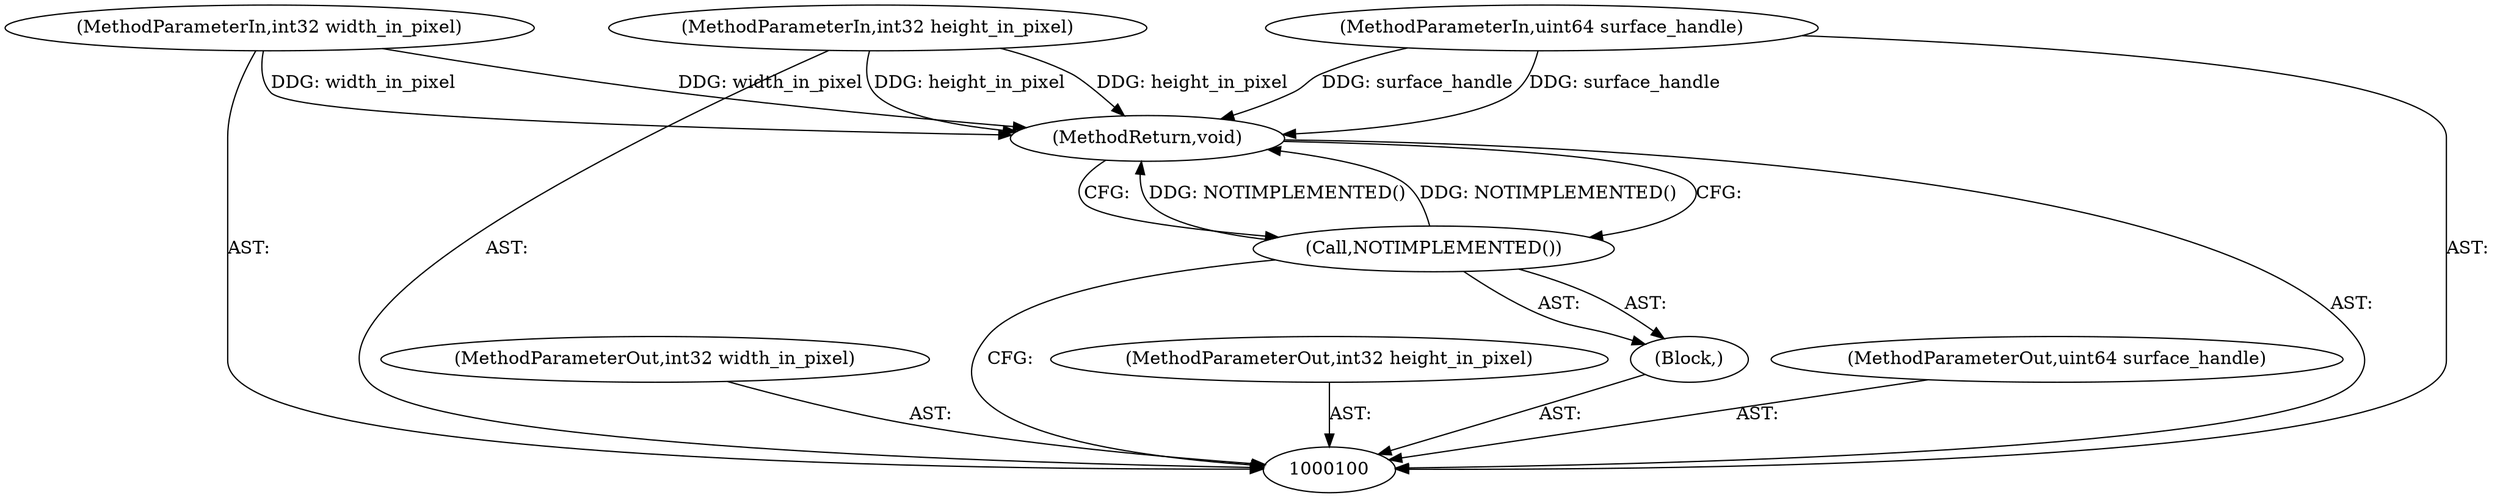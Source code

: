 digraph "1_Chrome_18d67244984a574ba2dd8779faabc0e3e34f4b76_39" {
"1000106" [label="(MethodReturn,void)"];
"1000101" [label="(MethodParameterIn,int32 width_in_pixel)"];
"1000114" [label="(MethodParameterOut,int32 width_in_pixel)"];
"1000102" [label="(MethodParameterIn,int32 height_in_pixel)"];
"1000115" [label="(MethodParameterOut,int32 height_in_pixel)"];
"1000103" [label="(MethodParameterIn,uint64 surface_handle)"];
"1000116" [label="(MethodParameterOut,uint64 surface_handle)"];
"1000104" [label="(Block,)"];
"1000105" [label="(Call,NOTIMPLEMENTED())"];
"1000106" -> "1000100"  [label="AST: "];
"1000106" -> "1000105"  [label="CFG: "];
"1000105" -> "1000106"  [label="DDG: NOTIMPLEMENTED()"];
"1000103" -> "1000106"  [label="DDG: surface_handle"];
"1000102" -> "1000106"  [label="DDG: height_in_pixel"];
"1000101" -> "1000106"  [label="DDG: width_in_pixel"];
"1000101" -> "1000100"  [label="AST: "];
"1000101" -> "1000106"  [label="DDG: width_in_pixel"];
"1000114" -> "1000100"  [label="AST: "];
"1000102" -> "1000100"  [label="AST: "];
"1000102" -> "1000106"  [label="DDG: height_in_pixel"];
"1000115" -> "1000100"  [label="AST: "];
"1000103" -> "1000100"  [label="AST: "];
"1000103" -> "1000106"  [label="DDG: surface_handle"];
"1000116" -> "1000100"  [label="AST: "];
"1000104" -> "1000100"  [label="AST: "];
"1000105" -> "1000104"  [label="AST: "];
"1000105" -> "1000104"  [label="AST: "];
"1000105" -> "1000100"  [label="CFG: "];
"1000106" -> "1000105"  [label="CFG: "];
"1000105" -> "1000106"  [label="DDG: NOTIMPLEMENTED()"];
}
